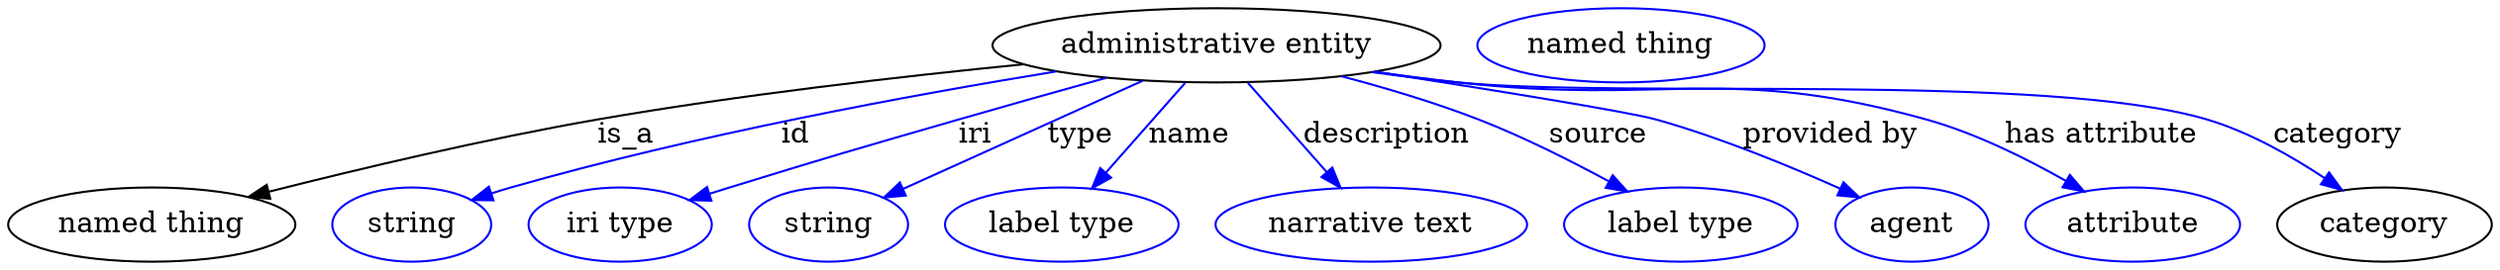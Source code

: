 digraph {
	graph [bb="0,0,1203.5,123"];
	node [label="\N"];
	"administrative entity"	 [height=0.5,
		label="administrative entity",
		pos="585.54,105",
		width=3.015];
	"named thing"	 [height=0.5,
		pos="69.544,18",
		width=1.9318];
	"administrative entity" -> "named thing"	 [label=is_a,
		lp="299.54,61.5",
		pos="e,117.69,31.01 490.22,96.326 431.06,90.258 353.59,81.077 285.54,69 231.52,59.412 170.76,44.709 127.47,33.549"];
	id	 [color=blue,
		height=0.5,
		label=string,
		pos="195.54,18",
		width=1.0652];
	"administrative entity" -> id	 [color=blue,
		label=id,
		lp="381.54,61.5",
		pos="e,224.76,29.738 505.48,92.846 435.56,81.288 331.75,61.837 243.54,36 240.57,35.128 237.51,34.159 234.45,33.136",
		style=solid];
	iri	 [color=blue,
		height=0.5,
		label="iri type",
		pos="296.54,18",
		width=1.2277];
	"administrative entity" -> iri	 [color=blue,
		label=iri,
		lp="461.54,61.5",
		pos="e,330.77,29.583 530.27,89.479 482.52,75.903 411.76,55.379 350.54,36 347.24,34.954 343.83,33.857 340.4,32.743",
		style=solid];
	type	 [color=blue,
		height=0.5,
		label=string,
		pos="397.54,18",
		width=1.0652];
	"administrative entity" -> type	 [color=blue,
		label=type,
		lp="519.54,61.5",
		pos="e,425,30.704 548.85,88.019 515.78,72.716 467.41,50.334 434.32,35.019",
		style=solid];
	name	 [color=blue,
		height=0.5,
		label="label type",
		pos="510.54,18",
		width=1.5707];
	"administrative entity" -> name	 [color=blue,
		label=name,
		lp="572.54,61.5",
		pos="e,525.55,35.41 570,86.974 559.1,74.325 544.37,57.241 532.3,43.24",
		style=solid];
	description	 [color=blue,
		height=0.5,
		label="narrative text",
		pos="660.54,18",
		width=2.0943];
	"administrative entity" -> description	 [color=blue,
		label=description,
		lp="668.54,61.5",
		pos="e,645.28,35.706 601.08,86.974 611.92,74.409 626.52,57.466 638.55,43.517",
		style=solid];
	source	 [color=blue,
		height=0.5,
		label="label type",
		pos="810.54,18",
		width=1.5707];
	"administrative entity" -> source	 [color=blue,
		label=source,
		lp="771.04,61.5",
		pos="e,783.68,34.088 647.94,90.267 669.09,84.537 692.63,77.33 713.54,69 734.47,60.665 756.78,49.135 774.72,39.146",
		style=solid];
	"provided by"	 [color=blue,
		height=0.5,
		label=agent,
		pos="922.54,18",
		width=1.0291];
	"administrative entity" -> "provided by"	 [color=blue,
		label="provided by",
		lp="884.04,61.5",
		pos="e,896.3,30.93 664.52,92.601 719.97,83.745 786.46,72.759 799.54,69 829.95,60.262 862.99,46.295 887.16,35.184",
		style=solid];
	"has attribute"	 [color=blue,
		height=0.5,
		label=attribute,
		pos="1029.5,18",
		width=1.4443];
	"administrative entity" -> "has attribute"	 [color=blue,
		label="has attribute",
		lp="1014.5,61.5",
		pos="e,1005.1,34.122 662.84,92.283 676.07,90.344 689.68,88.495 702.54,87 803.51,75.264 832.78,96.821 930.54,69 953.72,62.406 977.79,50.148 \
996.39,39.302",
		style=solid];
	category	 [height=0.5,
		pos="1151.5,18",
		width=1.4443];
	"administrative entity" -> category	 [color=blue,
		label=category,
		lp="1129.5,61.5",
		pos="e,1130.3,34.606 661.55,92.143 675.17,90.172 689.25,88.348 702.54,87 782.9,78.849 988.21,92.282 1065.5,69 1085.7,62.92 1106.1,51.124 \
1122,40.406",
		style=solid];
	"named thing_category"	 [color=blue,
		height=0.5,
		label="named thing",
		pos="781.54,105",
		width=1.9318];
}
